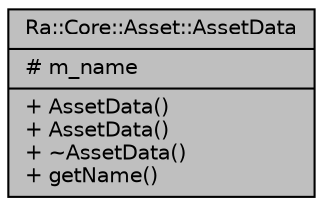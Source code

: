 digraph "Ra::Core::Asset::AssetData"
{
 // INTERACTIVE_SVG=YES
 // LATEX_PDF_SIZE
  edge [fontname="Helvetica",fontsize="10",labelfontname="Helvetica",labelfontsize="10"];
  node [fontname="Helvetica",fontsize="10",shape=record];
  Node1 [label="{Ra::Core::Asset::AssetData\n|# m_name\l|+ AssetData()\l+ AssetData()\l+ ~AssetData()\l+ getName()\l}",height=0.2,width=0.4,color="black", fillcolor="grey75", style="filled", fontcolor="black",tooltip=" "];
}
